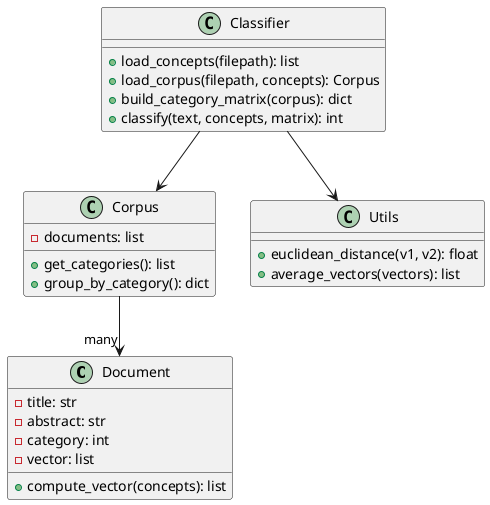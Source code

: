@startuml name 

' Document class
class Document {
    - title: str
    - abstract: str
    - category: int
    - vector: list
    + compute_vector(concepts): list
}

' Corpus class
class Corpus {
    - documents: list
    + get_categories(): list
    + group_by_category(): dict
}

' Functional utilities (represented as package or class)
class Utils {
    + euclidean_distance(v1, v2): float
    + average_vectors(vectors): list
}

' Classifier functions (can be grouped into a module or utility)
class Classifier {
    + load_concepts(filepath): list
    + load_corpus(filepath, concepts): Corpus
    + build_category_matrix(corpus): dict
    + classify(text, concepts, matrix): int
}

Corpus --> "many" Document
Classifier --> Corpus
Classifier --> Utils

@enduml

